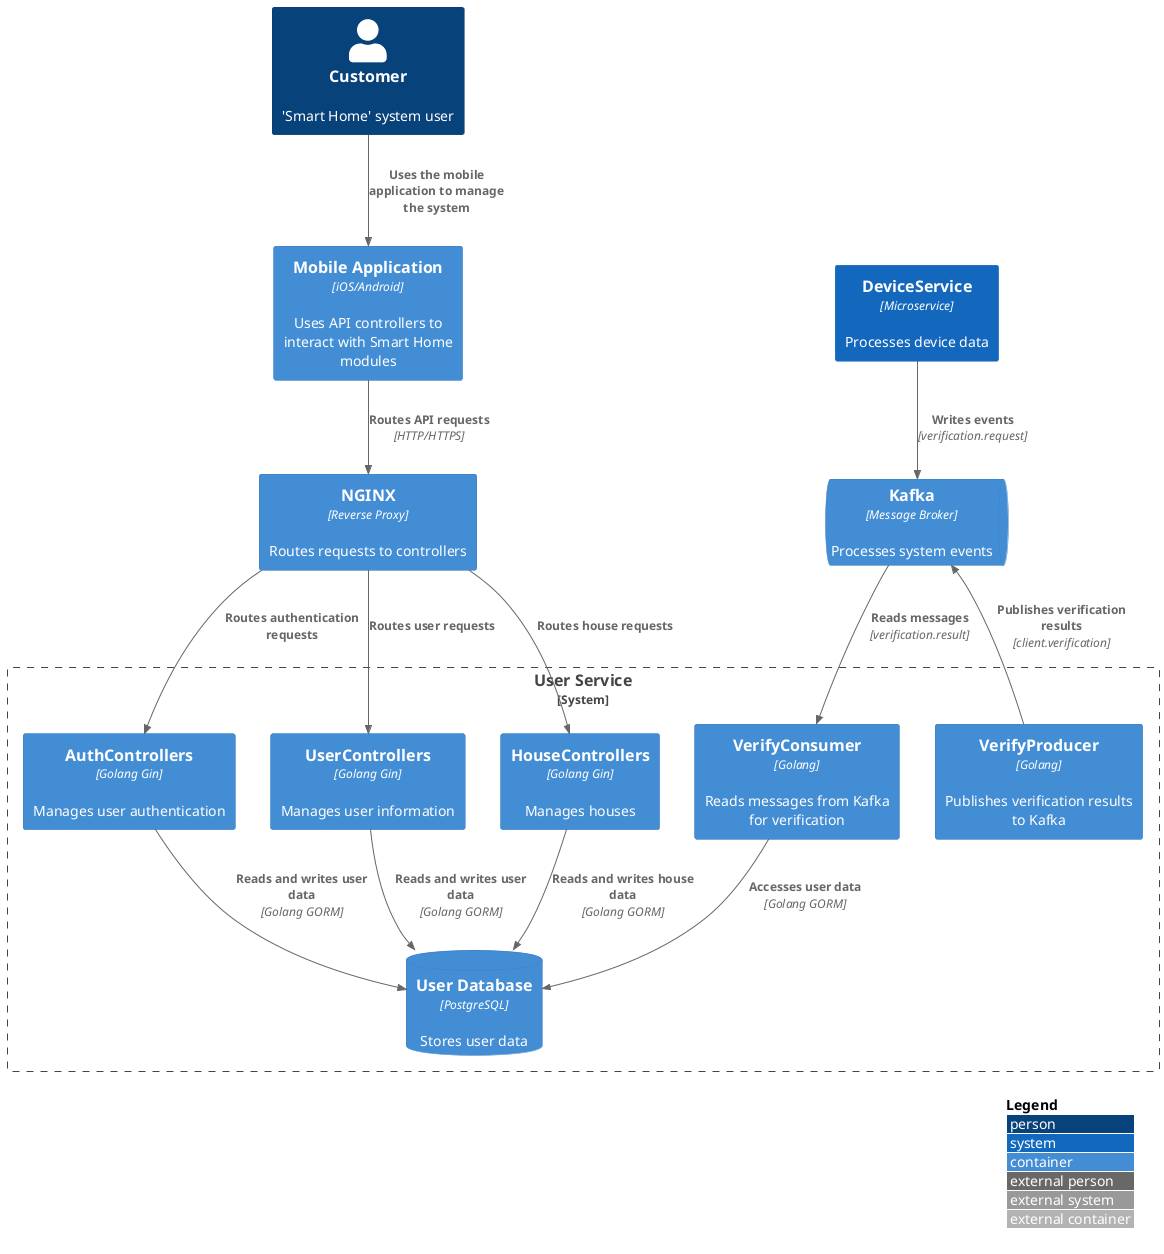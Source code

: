 @startuml
!include <C4/C4_Container>

LAYOUT_WITH_LEGEND()

Person(client, "Customer", "'Smart Home' system user")
Container(mobile_app, "Mobile Application", "iOS/Android", "Uses API controllers to interact with Smart Home modules")
Container(nginx, "NGINX", "Reverse Proxy", "Routes requests to controllers")

System_Boundary(user_service_boundary, "User Service") {
    Container(auth_controllers, "AuthControllers", "Golang Gin", "Manages user authentication")
    Container(user_controllers, "UserControllers", "Golang Gin", "Manages user information")
    Container(house_controllers, "HouseControllers", "Golang Gin", "Manages houses")
    ContainerDb(user_db, "User Database", "PostgreSQL", "Stores user data")
    Container(verify_consumer, "VerifyConsumer", "Golang", "Reads messages from Kafka for verification")
    Container(verify_producer, "VerifyProducer", "Golang", "Publishes verification results to Kafka")
}

ContainerQueue(kafka_broker, "Kafka", "Message Broker", "Processes system events")
Container(device_service, "DeviceService", "Microservice", "Processes device data") #1368bd

Rel(client, mobile_app, "Uses the mobile application to manage the system")
Rel(mobile_app, nginx, "Routes API requests", "HTTP/HTTPS")
Rel(nginx, auth_controllers, "Routes authentication requests")
Rel(nginx, user_controllers, "Routes user requests")
Rel(nginx, house_controllers, "Routes house requests")

Rel(auth_controllers, user_db, "Reads and writes user data", "Golang GORM")
Rel(user_controllers, user_db, "Reads and writes user data", "Golang GORM")
Rel(house_controllers, user_db, "Reads and writes house data", "Golang GORM")

Rel(verify_consumer, user_db, "Accesses user data", "Golang GORM")
Rel(kafka_broker, verify_consumer, "Reads messages", "verification.result")
Rel(verify_producer, kafka_broker, "Publishes verification results", "client.verification")

Rel(device_service, kafka_broker, "Writes events", "verification.request")

@enduml
